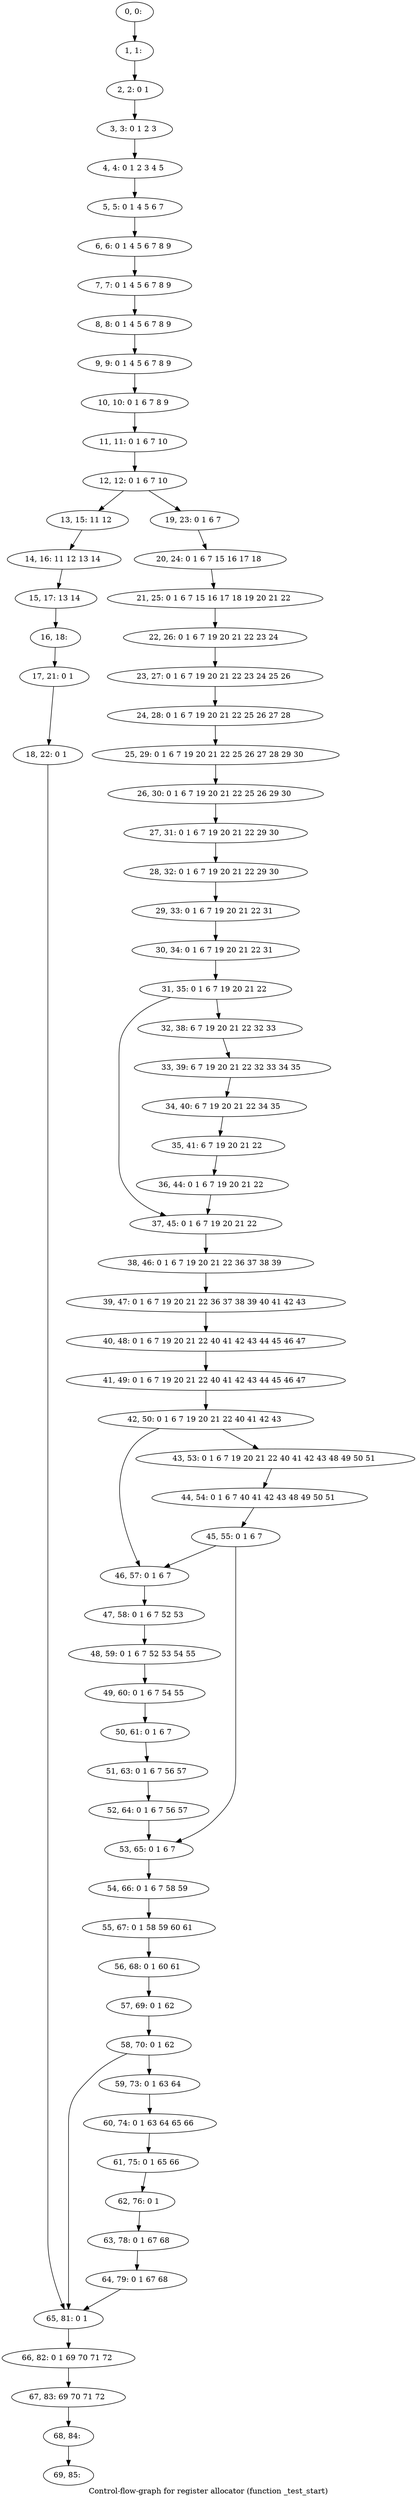 digraph G {
graph [label="Control-flow-graph for register allocator (function _test_start)"]
0[label="0, 0: "];
1[label="1, 1: "];
2[label="2, 2: 0 1 "];
3[label="3, 3: 0 1 2 3 "];
4[label="4, 4: 0 1 2 3 4 5 "];
5[label="5, 5: 0 1 4 5 6 7 "];
6[label="6, 6: 0 1 4 5 6 7 8 9 "];
7[label="7, 7: 0 1 4 5 6 7 8 9 "];
8[label="8, 8: 0 1 4 5 6 7 8 9 "];
9[label="9, 9: 0 1 4 5 6 7 8 9 "];
10[label="10, 10: 0 1 6 7 8 9 "];
11[label="11, 11: 0 1 6 7 10 "];
12[label="12, 12: 0 1 6 7 10 "];
13[label="13, 15: 11 12 "];
14[label="14, 16: 11 12 13 14 "];
15[label="15, 17: 13 14 "];
16[label="16, 18: "];
17[label="17, 21: 0 1 "];
18[label="18, 22: 0 1 "];
19[label="19, 23: 0 1 6 7 "];
20[label="20, 24: 0 1 6 7 15 16 17 18 "];
21[label="21, 25: 0 1 6 7 15 16 17 18 19 20 21 22 "];
22[label="22, 26: 0 1 6 7 19 20 21 22 23 24 "];
23[label="23, 27: 0 1 6 7 19 20 21 22 23 24 25 26 "];
24[label="24, 28: 0 1 6 7 19 20 21 22 25 26 27 28 "];
25[label="25, 29: 0 1 6 7 19 20 21 22 25 26 27 28 29 30 "];
26[label="26, 30: 0 1 6 7 19 20 21 22 25 26 29 30 "];
27[label="27, 31: 0 1 6 7 19 20 21 22 29 30 "];
28[label="28, 32: 0 1 6 7 19 20 21 22 29 30 "];
29[label="29, 33: 0 1 6 7 19 20 21 22 31 "];
30[label="30, 34: 0 1 6 7 19 20 21 22 31 "];
31[label="31, 35: 0 1 6 7 19 20 21 22 "];
32[label="32, 38: 6 7 19 20 21 22 32 33 "];
33[label="33, 39: 6 7 19 20 21 22 32 33 34 35 "];
34[label="34, 40: 6 7 19 20 21 22 34 35 "];
35[label="35, 41: 6 7 19 20 21 22 "];
36[label="36, 44: 0 1 6 7 19 20 21 22 "];
37[label="37, 45: 0 1 6 7 19 20 21 22 "];
38[label="38, 46: 0 1 6 7 19 20 21 22 36 37 38 39 "];
39[label="39, 47: 0 1 6 7 19 20 21 22 36 37 38 39 40 41 42 43 "];
40[label="40, 48: 0 1 6 7 19 20 21 22 40 41 42 43 44 45 46 47 "];
41[label="41, 49: 0 1 6 7 19 20 21 22 40 41 42 43 44 45 46 47 "];
42[label="42, 50: 0 1 6 7 19 20 21 22 40 41 42 43 "];
43[label="43, 53: 0 1 6 7 19 20 21 22 40 41 42 43 48 49 50 51 "];
44[label="44, 54: 0 1 6 7 40 41 42 43 48 49 50 51 "];
45[label="45, 55: 0 1 6 7 "];
46[label="46, 57: 0 1 6 7 "];
47[label="47, 58: 0 1 6 7 52 53 "];
48[label="48, 59: 0 1 6 7 52 53 54 55 "];
49[label="49, 60: 0 1 6 7 54 55 "];
50[label="50, 61: 0 1 6 7 "];
51[label="51, 63: 0 1 6 7 56 57 "];
52[label="52, 64: 0 1 6 7 56 57 "];
53[label="53, 65: 0 1 6 7 "];
54[label="54, 66: 0 1 6 7 58 59 "];
55[label="55, 67: 0 1 58 59 60 61 "];
56[label="56, 68: 0 1 60 61 "];
57[label="57, 69: 0 1 62 "];
58[label="58, 70: 0 1 62 "];
59[label="59, 73: 0 1 63 64 "];
60[label="60, 74: 0 1 63 64 65 66 "];
61[label="61, 75: 0 1 65 66 "];
62[label="62, 76: 0 1 "];
63[label="63, 78: 0 1 67 68 "];
64[label="64, 79: 0 1 67 68 "];
65[label="65, 81: 0 1 "];
66[label="66, 82: 0 1 69 70 71 72 "];
67[label="67, 83: 69 70 71 72 "];
68[label="68, 84: "];
69[label="69, 85: "];
0->1 ;
1->2 ;
2->3 ;
3->4 ;
4->5 ;
5->6 ;
6->7 ;
7->8 ;
8->9 ;
9->10 ;
10->11 ;
11->12 ;
12->13 ;
12->19 ;
13->14 ;
14->15 ;
15->16 ;
16->17 ;
17->18 ;
18->65 ;
19->20 ;
20->21 ;
21->22 ;
22->23 ;
23->24 ;
24->25 ;
25->26 ;
26->27 ;
27->28 ;
28->29 ;
29->30 ;
30->31 ;
31->32 ;
31->37 ;
32->33 ;
33->34 ;
34->35 ;
35->36 ;
36->37 ;
37->38 ;
38->39 ;
39->40 ;
40->41 ;
41->42 ;
42->43 ;
42->46 ;
43->44 ;
44->45 ;
45->46 ;
45->53 ;
46->47 ;
47->48 ;
48->49 ;
49->50 ;
50->51 ;
51->52 ;
52->53 ;
53->54 ;
54->55 ;
55->56 ;
56->57 ;
57->58 ;
58->59 ;
58->65 ;
59->60 ;
60->61 ;
61->62 ;
62->63 ;
63->64 ;
64->65 ;
65->66 ;
66->67 ;
67->68 ;
68->69 ;
}
